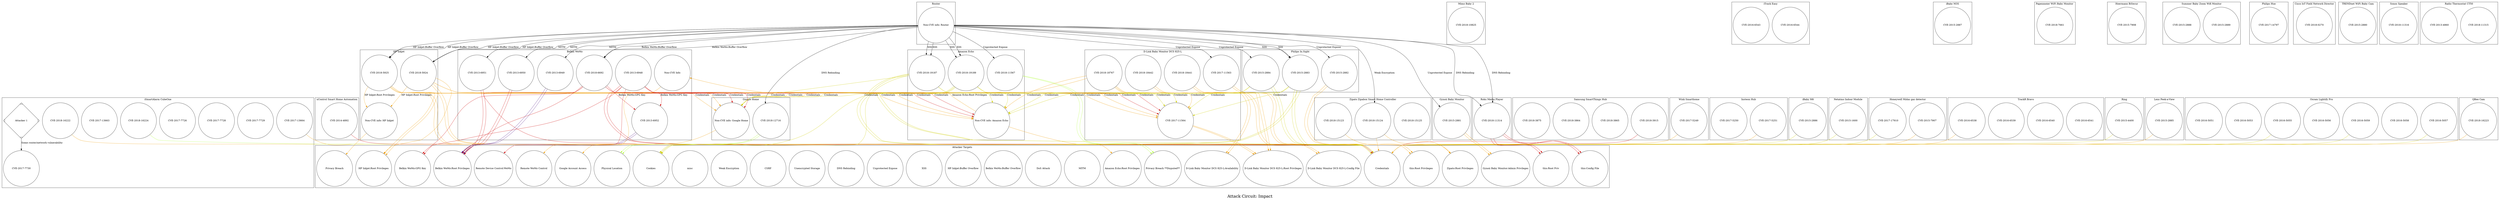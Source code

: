 /*****
Attack Circuit: Impact
*****/

digraph G {
  graph [splines=true overlap=false]
  node  [shape=ellipse, width=3, height=3]
  0 -> 1 [label="Some router/network vulnerability"];
  subgraph cluster_1 {
  label="iSmartAlarm CubeOne";  0 [label="Attacker 1", shape=Mdiamond];
    1 [label="CVE-2017-7730"];
    2 [label="CVE-2017-7729"];
    3 [label="CVE-2017-7728"];
    4 [label="CVE-2017-7726"];
    5 [label="CVE-2017-13664"];
    6 [label="CVE-2017-13663"];
    7 [label="CVE-2018-16222"];
    8 [label="CVE-2018-16224"];
  }
  subgraph cluster_2 {
  label="uControl Smart Home Automation";    9 [label="CVE-2014-4892"];
  }
  subgraph cluster_3 {
  label="Zipato Zipabox Smart Home Controller";    10 [label="CVE-2018-15125"];
    11 [label="CVE-2018-15124"];
    12 [label="CVE-2018-15123"];
  }
  subgraph cluster_4 {
  label="Samsung SmartThings Hub";    13 [label="CVE-2018-3915"];
    14 [label="CVE-2018-3865"];
    15 [label="CVE-2018-3864"];
    16 [label="CVE-2018-3875"];
  }
  subgraph cluster_5 {
  label="Mimo Baby 2";    17 [label="CVE-2018-10825"];
  }
  subgraph cluster_6 {
  label="HP Inkjet";    18 [label="Non-CVE info: HP Inkjet"];
    19 [label="CVE-2018-5925"];
    20 [label="CVE-2018-5924"];
  }
  subgraph cluster_7 {
  label="Wink Smarthome";    21 [label="CVE-2017-5249"];
  }
  subgraph cluster_8 {
  label="iTrack Easy";    22 [label="CVE-2016-6544"];
    23 [label="CVE-2016-6543"];
  }
  subgraph cluster_9 {
  label="Insteon Hub";    24 [label="CVE-2017-5251"];
    25 [label="CVE-2017-5250"];
  }
  subgraph cluster_10 {
  label="iBaby M3S";    26 [label="CVE-2015-2887"];
  }
  subgraph cluster_11 {
  label="Papenmeier WiFi Baby Monitor ";    27 [label="CVE-2018-7661"];
  }
  subgraph cluster_12 {
  label="Hoermann BiSecur";    28 [label="CVE-2015-7908"];
  }
  subgraph cluster_13 {
  label="Belkin WeMo";    29 [label="CVE-2018-6692"];
    30 [label="CVE-2013-6952"];
    31 [label="CVE-2013-6951"];
    32 [label="CVE-2013-6950"];
    33 [label="CVE-2013-6949"];
    34 [label="CVE-2013-6948"];
    35 [label="Non-CVE Info"];
  }
  subgraph cluster_14 {
  label="Summer Baby Zoom Wifi Monitor";    36 [label="CVE-2015-2889"];
    37 [label="CVE-2015-2888"];
  }
  subgraph cluster_15 {
  label="Philips Hue";    38 [label="CVE-2017-14797"];
  }
  subgraph cluster_16 {
  label="Cisco IoT Field Network Director";    39 [label="CVE-2018-0270"];
  }
  subgraph cluster_17 {
  label="iBaby M6";    40 [label="CVE-2015-2886"];
  }
  subgraph cluster_18 {
  label="Netatmo Indoor Module";    41 [label="CVE-2015-1600"];
  }
  subgraph cluster_19 {
  label="Amazon Echo";    42 [label="Non-CVE info: Amazon Echo"];
    43 [label="CVE-2018-19189"];
    44 [label="CVE-2018-19187"];
    45 [label="CVE-2018-11567"];
  }
  subgraph cluster_20 {
  label="Honeywell Midas gas detector";    46 [label="CVE-2017-17910"];
    47 [label="CVE-2015-7907"];
  }
  subgraph cluster_21 {
  label="TRENDnet WiFi Baby Cam";    48 [label="CVE-2015-2880"];
  }
  subgraph cluster_22 {
  label="TrackR Bravo";    49 [label="CVE-2016-6541"];
    50 [label="CVE-2016-6540"];
    51 [label="CVE-2016-6539"];
    52 [label="CVE-2016-6538"];
  }
  subgraph cluster_23 {
  label="Router";    53 [label="Non-CVE info: Router"];
  }
  subgraph cluster_24 {
  label="Ring";    54 [label="CVE-2015-4400"];
  }
  subgraph cluster_25 {
  label="Lens Peek-a-View";    55 [label="CVE-2015-2885"];
  }
  subgraph cluster_26 {
  label="Sonos Speaker";    56 [label="CVE-2018-11316"];
  }
  subgraph cluster_27 {
  label="D-Link Baby Monitor DCS 825-L";    57 [label="CVE-2018-18767"];
    58 [label="CVE-2018-18442"];
    59 [label="CVE-2018-18441"];
    60 [label="CVE-2017-11564"];
    61 [label="CVE-2017-11563"];
  }
  subgraph cluster_28 {
  label="Osram Lightify Pro";    62 [label="CVE-2016-5059"];
    63 [label="CVE-2016-5058"];
    64 [label="CVE-2016-5057"];
    65 [label="CVE-2016-5056"];
    66 [label="CVE-2016-5055"];
    67 [label="CVE-2016-5053"];
    68 [label="CVE-2016-5051"];
  }
  subgraph cluster_29 {
  label="Google Home";    69 [label="Non-CVE info: Google Home"];
    70 [label="CVE-2018-12716"];
  }
  subgraph cluster_30 {
  label="Gynoii Baby Monitor";    71 [label="CVE-2015-2881"];
  }
  subgraph cluster_31 {
  label="Roku Media Player";    72 [label="CVE-2018-11314"];
  }
  subgraph cluster_32 {
  label="Philips In.Sight";    73 [label="CVE-2015-2884"];
    74 [label="CVE-2015-2883"];
    75 [label="CVE-2015-2882"];
  }
  subgraph cluster_33 {
  label="QBee Cam";    76 [label="CVE-2018-16223"];
  }
  subgraph cluster_34 {
  label="Radio Thermostat CT50";    77 [label="CVE-2018-11315"];
    78 [label="CVE-2013-4860"];
  }
  subgraph cluster_35 {
  label="Attacker Targets";    79 [label="Zipato:Root Privileges"];
    80 [label="Privacy Breach"];
    81 [label="Credentials"];
    82 [label="HP Inkjet:Root Privileges"];
    83 [label="Belkin WeMo:GPG Key"];
    84 [label="Belkin WeMo:Root Privileges"];
    85 [label="Remote Device Control:WeMo"];
    86 [label="Remote WeMo Control"];
    87 [label="Amazon Echo:Root Privileges"];
    88 [label="Cookies"];
    89 [label="Privacy Breach **Disputed**"];
    90 [label="MITM"];
    91 [label="DoS Attack"];
    92 [label="Belkin WeMo:Buffer Overflow"];
    93 [label="HP Inkjet:Buffer Overflow"];
    94 [label="XSS"];
    95 [label="Unprotected Expose"];
    96 [label="DNS Rebinding"];
    97 [label="Unencrypted Storage"];
    98 [label="CSRF"];
    99 [label="Weak Encryption"];
    100 [label="misc"];
    101 [label="D-Link Baby Monitor DCS 825-L:Availability"];
    102 [label="D-Link Baby Monitor DCS 825-L:Config File"];
    103 [label="D-Link Baby Monitor DCS 825-L:Root Privileges"];
    104 [label="Google Account Access"];
    105 [label="Physical Location"];
    106 [label="Gynoii Baby Monitor:Admin Privileges"];
    107 [label="this:Root Priv"];
    108 [label="this:Config File"];
    109 [label="this:Root Privileges"];
  }
  19 -> 18 [label="HP Inkjet:Root Privileges" color="orange2"];
  20 -> 18 [label="HP Inkjet:Root Privileges" color="orange2"];
  19 -> 42 [label="Credentials" color="orange2"];
  20 -> 42 [label="Credentials" color="orange2"];
  19 -> 60 [label="Credentials" color="orange2"];
  20 -> 60 [label="Credentials" color="orange2"];
  19 -> 69 [label="Credentials" color="orange2"];
  20 -> 69 [label="Credentials" color="orange2"];
  29 -> 30 [label="Belkin WeMo:GPG Key" color="red3"];
  34 -> 30 [label="Belkin WeMo:GPG Key" color="red3"];
  29 -> 42 [label="Credentials" color="red3"];
  34 -> 42 [label="Credentials" color="red3"];
  29 -> 60 [label="Credentials" color="red3"];
  34 -> 60 [label="Credentials" color="red3"];
  29 -> 69 [label="Credentials" color="red3"];
  34 -> 69 [label="Credentials" color="red3"];
  42 -> 35 [label="Amazon Echo:Root Privileges" color="orange2"];
  43 -> 42 [label="Credentials" color="yellow3"];
  44 -> 42 [label="Credentials" color="yellow3"];
  43 -> 60 [label="Credentials" color="yellow3"];
  44 -> 60 [label="Credentials" color="yellow3"];
  43 -> 69 [label="Credentials" color="yellow3"];
  44 -> 69 [label="Credentials" color="yellow3"];
  53 -> 11 [label="Weak Encryption" color="black"];
  53 -> 19 [label="HP Inkjet:Buffer Overflow" color="black"];
  53 -> 19 [label="HP Inkjet:Buffer Overflow" color="black"];
  53 -> 20 [label="HP Inkjet:Buffer Overflow" color="black"];
  53 -> 20 [label="HP Inkjet:Buffer Overflow" color="black"];
  53 -> 29 [label="Belkin WeMo:Buffer Overflow" color="black"];
  53 -> 29 [label="Belkin WeMo:Buffer Overflow" color="black"];
  53 -> 31 [label="MITM" color="black"];
  53 -> 32 [label="MITM" color="black"];
  53 -> 33 [label="MITM" color="black"];
  53 -> 43 [label="XSS" color="black"];
  53 -> 43 [label="XSS" color="black"];
  53 -> 44 [label="XSS" color="black"];
  53 -> 44 [label="XSS" color="black"];
  53 -> 45 [label="Unprotected Expose" color="black"];
  53 -> 61 [label="Unprotected Expose" color="black"];
  53 -> 70 [label="DNS Rebinding" color="black"];
  53 -> 71 [label="Unprotected Expose" color="black"];
  53 -> 72 [label="DNS Rebinding" color="black"];
  53 -> 72 [label="DNS Rebinding" color="black"];
  53 -> 73 [label="Unprotected Expose" color="black"];
  53 -> 74 [label="XSS" color="black"];
  53 -> 74 [label="XSS" color="black"];
  53 -> 75 [label="Unprotected Expose" color="black"];
  57 -> 42 [label="Credentials" color="orange2"];
  57 -> 60 [label="Credentials" color="orange2"];
  57 -> 69 [label="Credentials" color="orange2"];
  73 -> 42 [label="Credentials" color="yellow3"];
  74 -> 42 [label="Credentials" color="yellow3"];
  73 -> 60 [label="Credentials" color="yellow3"];
  74 -> 60 [label="Credentials" color="yellow3"];
  73 -> 69 [label="Credentials" color="yellow3"];
  74 -> 69 [label="Credentials" color="yellow3"];
  5 -> 81 [color="orange2"];
  7 -> 81 [color="orange2"];
  8 -> 81 [color="greenyellow"];
  9 -> 81 [color="red3"];
  11 -> 79 [color="orange2"];
  11 -> 81 [color="orange2"];
  12 -> 79 [color="orange2"];
  13 -> 81 [color="red3"];
  18 ->  80 [color="orange2"];
  19 -> 81 [color="orange2"];
  19 -> 82 [color="orange2"];
  19 -> 81 [color="orange2"];
  19 -> 82 [color="orange2"];
  20 -> 81 [color="orange2"];
  20 -> 82 [color="orange2"];
  20 -> 81 [color="orange2"];
  21 -> 81 [color="orange2"];
  24 -> 81 [color="orange2"];
  29 -> 81 [color="red3"];
  29 -> 83 [color="red3"];
  29 -> 84 [color="red3"];
  30 -> 84 [color="purple4"];
  30 -> 84 [color="purple4"];
  31 -> 84 [color="red3"];
  31 -> 84 [color="red3"];
  32 -> 84 [color="red3"];
  32 -> 84 [color="red3"];
  33 -> 84 [color="purple4"];
  33 -> 84 [color="purple4"];
  34 -> 81 [color="red3"];
  34 -> 83 [color="red3"];
  34 -> 85 [color="red3"];
  34 -> 81 [color="red3"];
  35 ->  86 [color="orange2"];
  40 -> 81 [color="yellow3"];
  41 -> 81 [color="yellow3"];
  42 ->  87 [color="orange2"];
  43 -> 88 [color="yellow3"];
  43 -> 81 [color="yellow3"];
  43 -> 81 [color="yellow3"];
  44 -> 88 [color="yellow3"];
  44 -> 81 [color="yellow3"];
  44 -> 81 [color="yellow3"];
  45 -> 89 [color="greenyellow"];
  45 -> 89 [color="greenyellow"];
  46 -> 81 [color="yellow3"];
  47 -> 81 [color="orange2"];
  52 -> 81 [color="orange2"];
  54 -> 81 [color="yellow3"];
  55 -> 81 [color="orange2"];
  57 ->  81 [color="orange2"];
  57 ->  81 [color="orange2"];
  58 ->  101 [color="orange2"];
  58 ->  101 [color="orange2"];
  59 ->  102 [color="orange2"];
  59 ->  102 [color="orange2"];
  60 -> 103 [color="orange2"];
  60 -> 103 [color="orange2"];
  61 -> 103 [color="orange2"];
  61 -> 103 [color="orange2"];
  62 -> 81 [color="yellow3"];
  64 -> 81 [color="yellow3"];
  66 -> 81 [color="yellow3"];
  69 ->  104 [color="orange2"];
  70 -> 105 [color="greenyellow"];
  70 -> 105 [color="greenyellow"];
  71 -> 106 [color="orange2"];
  71 -> 106 [color="orange2"];
  72 -> 107 [color="red3"];
  72 -> 108 [color="red3"];
  72 -> 107 [color="red3"];
  72 -> 108 [color="red3"];
  73 -> 81 [color="yellow3"];
  73 -> 81 [color="yellow3"];
  74 -> 88 [color="yellow3"];
  74 -> 81 [color="yellow3"];
  74 -> 88 [color="yellow3"];
  74 -> 81 [color="yellow3"];
  75 -> 109 [color="orange2"];
  75 -> 109 [color="orange2"];
  76 -> 81 [color="orange2"];
  label = "\nAttack Circuit: Impact\n";  fontsize=24;
}